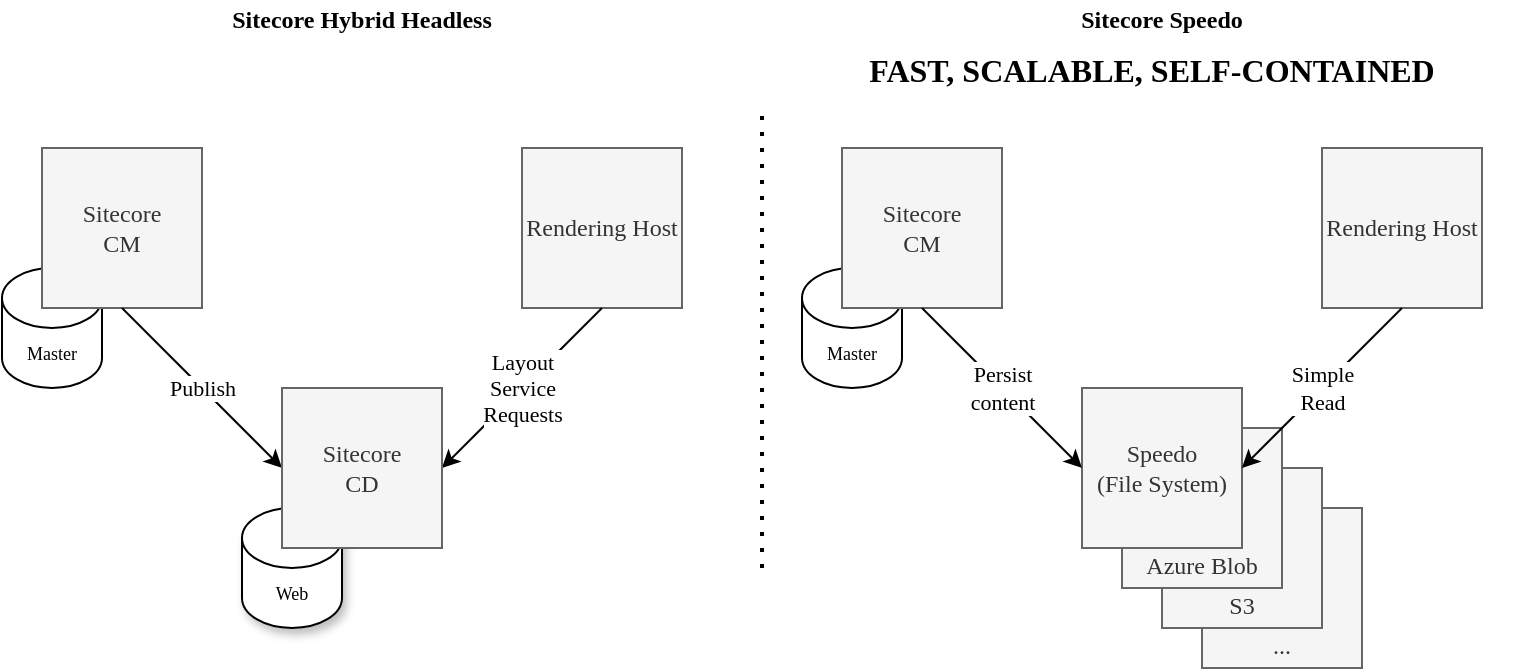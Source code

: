 <mxfile version="14.4.3" type="device"><diagram id="_BNUfl_yVZnYd5az-4P3" name="Page-1"><mxGraphModel dx="1422" dy="822" grid="0" gridSize="10" guides="1" tooltips="1" connect="1" arrows="1" fold="1" page="1" pageScale="1" pageWidth="850" pageHeight="1100" math="0" shadow="0"><root><mxCell id="0"/><mxCell id="1" parent="0"/><mxCell id="2OFn49J3JQpgqrTbZQ8s-29" value="&lt;br&gt;&lt;br&gt;&lt;br&gt;&lt;br&gt;..." style="whiteSpace=wrap;html=1;aspect=fixed;fontFamily=Lucida Console;fillColor=#f5f5f5;strokeColor=#666666;fontColor=#333333;" vertex="1" parent="1"><mxGeometry x="620" y="264" width="80" height="80" as="geometry"/></mxCell><mxCell id="2OFn49J3JQpgqrTbZQ8s-27" value="&lt;br&gt;&lt;br&gt;&lt;br&gt;&lt;br&gt;S3" style="whiteSpace=wrap;html=1;aspect=fixed;fontFamily=Lucida Console;fillColor=#f5f5f5;strokeColor=#666666;fontColor=#333333;" vertex="1" parent="1"><mxGeometry x="600" y="244" width="80" height="80" as="geometry"/></mxCell><mxCell id="2OFn49J3JQpgqrTbZQ8s-24" value="&lt;br&gt;&lt;br&gt;&lt;br&gt;&lt;br&gt;Azure Blob" style="whiteSpace=wrap;html=1;aspect=fixed;fontFamily=Lucida Console;fillColor=#f5f5f5;strokeColor=#666666;fontColor=#333333;" vertex="1" parent="1"><mxGeometry x="580" y="224" width="80" height="80" as="geometry"/></mxCell><mxCell id="2OFn49J3JQpgqrTbZQ8s-22" value="Master" style="shape=cylinder3;whiteSpace=wrap;html=1;boundedLbl=1;backgroundOutline=1;size=15;fontFamily=Lucida Console;fontSize=9;" vertex="1" parent="1"><mxGeometry x="420" y="144" width="50" height="60" as="geometry"/></mxCell><mxCell id="2OFn49J3JQpgqrTbZQ8s-20" value="Master" style="shape=cylinder3;whiteSpace=wrap;html=1;boundedLbl=1;backgroundOutline=1;size=15;fontFamily=Lucida Console;fontSize=9;" vertex="1" parent="1"><mxGeometry x="20" y="144" width="50" height="60" as="geometry"/></mxCell><mxCell id="2OFn49J3JQpgqrTbZQ8s-1" value="Sitecore&lt;br&gt;CM" style="whiteSpace=wrap;html=1;aspect=fixed;fontFamily=Lucida Console;fillColor=#f5f5f5;strokeColor=#666666;fontColor=#333333;" vertex="1" parent="1"><mxGeometry x="40" y="84" width="80" height="80" as="geometry"/></mxCell><mxCell id="2OFn49J3JQpgqrTbZQ8s-3" value="Rendering Host" style="whiteSpace=wrap;html=1;aspect=fixed;fontFamily=Lucida Console;fillColor=#f5f5f5;strokeColor=#666666;fontColor=#333333;" vertex="1" parent="1"><mxGeometry x="280" y="84" width="80" height="80" as="geometry"/></mxCell><mxCell id="2OFn49J3JQpgqrTbZQ8s-4" value="Sitecore&lt;br&gt;CM" style="whiteSpace=wrap;html=1;aspect=fixed;fontFamily=Lucida Console;fillColor=#f5f5f5;strokeColor=#666666;fontColor=#333333;" vertex="1" parent="1"><mxGeometry x="440" y="84" width="80" height="80" as="geometry"/></mxCell><mxCell id="2OFn49J3JQpgqrTbZQ8s-6" value="Rendering Host" style="whiteSpace=wrap;html=1;aspect=fixed;fontFamily=Lucida Console;fillColor=#f5f5f5;strokeColor=#666666;fontColor=#333333;" vertex="1" parent="1"><mxGeometry x="680" y="84" width="80" height="80" as="geometry"/></mxCell><mxCell id="2OFn49J3JQpgqrTbZQ8s-7" value="Speedo&lt;br&gt;(File System)" style="whiteSpace=wrap;html=1;aspect=fixed;fontFamily=Lucida Console;fillColor=#f5f5f5;strokeColor=#666666;fontColor=#333333;" vertex="1" parent="1"><mxGeometry x="560" y="204" width="80" height="80" as="geometry"/></mxCell><mxCell id="2OFn49J3JQpgqrTbZQ8s-8" value="Persist&lt;br&gt;content" style="endArrow=classic;html=1;fontFamily=Lucida Console;exitX=0.5;exitY=1;exitDx=0;exitDy=0;entryX=0;entryY=0.5;entryDx=0;entryDy=0;" edge="1" parent="1" source="2OFn49J3JQpgqrTbZQ8s-4" target="2OFn49J3JQpgqrTbZQ8s-7"><mxGeometry width="50" height="50" relative="1" as="geometry"><mxPoint x="460" y="264" as="sourcePoint"/><mxPoint x="510" y="214" as="targetPoint"/></mxGeometry></mxCell><mxCell id="2OFn49J3JQpgqrTbZQ8s-9" value="Simple&lt;br&gt;Read" style="endArrow=classic;html=1;fontFamily=Lucida Console;exitX=0.5;exitY=1;exitDx=0;exitDy=0;entryX=1;entryY=0.5;entryDx=0;entryDy=0;" edge="1" parent="1" source="2OFn49J3JQpgqrTbZQ8s-6" target="2OFn49J3JQpgqrTbZQ8s-7"><mxGeometry width="50" height="50" relative="1" as="geometry"><mxPoint x="880" y="254" as="sourcePoint"/><mxPoint x="930" y="204" as="targetPoint"/></mxGeometry></mxCell><mxCell id="2OFn49J3JQpgqrTbZQ8s-13" value="Publish" style="endArrow=classic;html=1;fontFamily=Lucida Console;exitX=0.5;exitY=1;exitDx=0;exitDy=0;entryX=0;entryY=0.5;entryDx=0;entryDy=0;" edge="1" parent="1" source="2OFn49J3JQpgqrTbZQ8s-1" target="2OFn49J3JQpgqrTbZQ8s-2"><mxGeometry width="50" height="50" relative="1" as="geometry"><mxPoint x="200" y="304" as="sourcePoint"/><mxPoint x="250" y="254" as="targetPoint"/></mxGeometry></mxCell><mxCell id="2OFn49J3JQpgqrTbZQ8s-14" value="Layout&lt;br&gt;Service&lt;br&gt;Requests" style="endArrow=classic;html=1;fontFamily=Lucida Console;exitX=0.5;exitY=1;exitDx=0;exitDy=0;entryX=1;entryY=0.5;entryDx=0;entryDy=0;" edge="1" parent="1" source="2OFn49J3JQpgqrTbZQ8s-3" target="2OFn49J3JQpgqrTbZQ8s-2"><mxGeometry width="50" height="50" relative="1" as="geometry"><mxPoint x="300" y="234" as="sourcePoint"/><mxPoint x="350" y="184" as="targetPoint"/></mxGeometry></mxCell><mxCell id="2OFn49J3JQpgqrTbZQ8s-17" value="Sitecore Hybrid Headless" style="text;html=1;strokeColor=none;fillColor=none;align=center;verticalAlign=middle;whiteSpace=wrap;rounded=0;fontFamily=Lucida Console;fontStyle=1" vertex="1" parent="1"><mxGeometry x="80" y="10" width="240" height="20" as="geometry"/></mxCell><mxCell id="2OFn49J3JQpgqrTbZQ8s-18" value="Sitecore Speedo" style="text;html=1;strokeColor=none;fillColor=none;align=center;verticalAlign=middle;whiteSpace=wrap;rounded=0;fontFamily=Lucida Console;fontStyle=1" vertex="1" parent="1"><mxGeometry x="500" y="10" width="200" height="20" as="geometry"/></mxCell><mxCell id="2OFn49J3JQpgqrTbZQ8s-19" value="" style="endArrow=none;dashed=1;html=1;dashPattern=1 3;strokeWidth=2;fontFamily=Lucida Console;" edge="1" parent="1"><mxGeometry width="50" height="50" relative="1" as="geometry"><mxPoint x="400" y="294" as="sourcePoint"/><mxPoint x="400" y="64" as="targetPoint"/></mxGeometry></mxCell><mxCell id="2OFn49J3JQpgqrTbZQ8s-21" value="Web" style="shape=cylinder3;whiteSpace=wrap;html=1;boundedLbl=1;backgroundOutline=1;size=15;fontFamily=Lucida Console;fontSize=9;shadow=1;" vertex="1" parent="1"><mxGeometry x="140" y="264" width="50" height="60" as="geometry"/></mxCell><mxCell id="2OFn49J3JQpgqrTbZQ8s-2" value="Sitecore&lt;br&gt;CD" style="whiteSpace=wrap;html=1;aspect=fixed;fontFamily=Lucida Console;fillColor=#f5f5f5;strokeColor=#666666;fontColor=#333333;" vertex="1" parent="1"><mxGeometry x="160" y="204" width="80" height="80" as="geometry"/></mxCell><mxCell id="2OFn49J3JQpgqrTbZQ8s-23" value="FAST, SCALABLE, SELF-CONTAINED" style="text;html=1;strokeColor=none;fillColor=none;align=center;verticalAlign=middle;whiteSpace=wrap;rounded=0;shadow=1;fontFamily=Lucida Console;fontSize=16;fontStyle=1" vertex="1" parent="1"><mxGeometry x="420" y="30" width="350" height="30" as="geometry"/></mxCell></root></mxGraphModel></diagram></mxfile>
